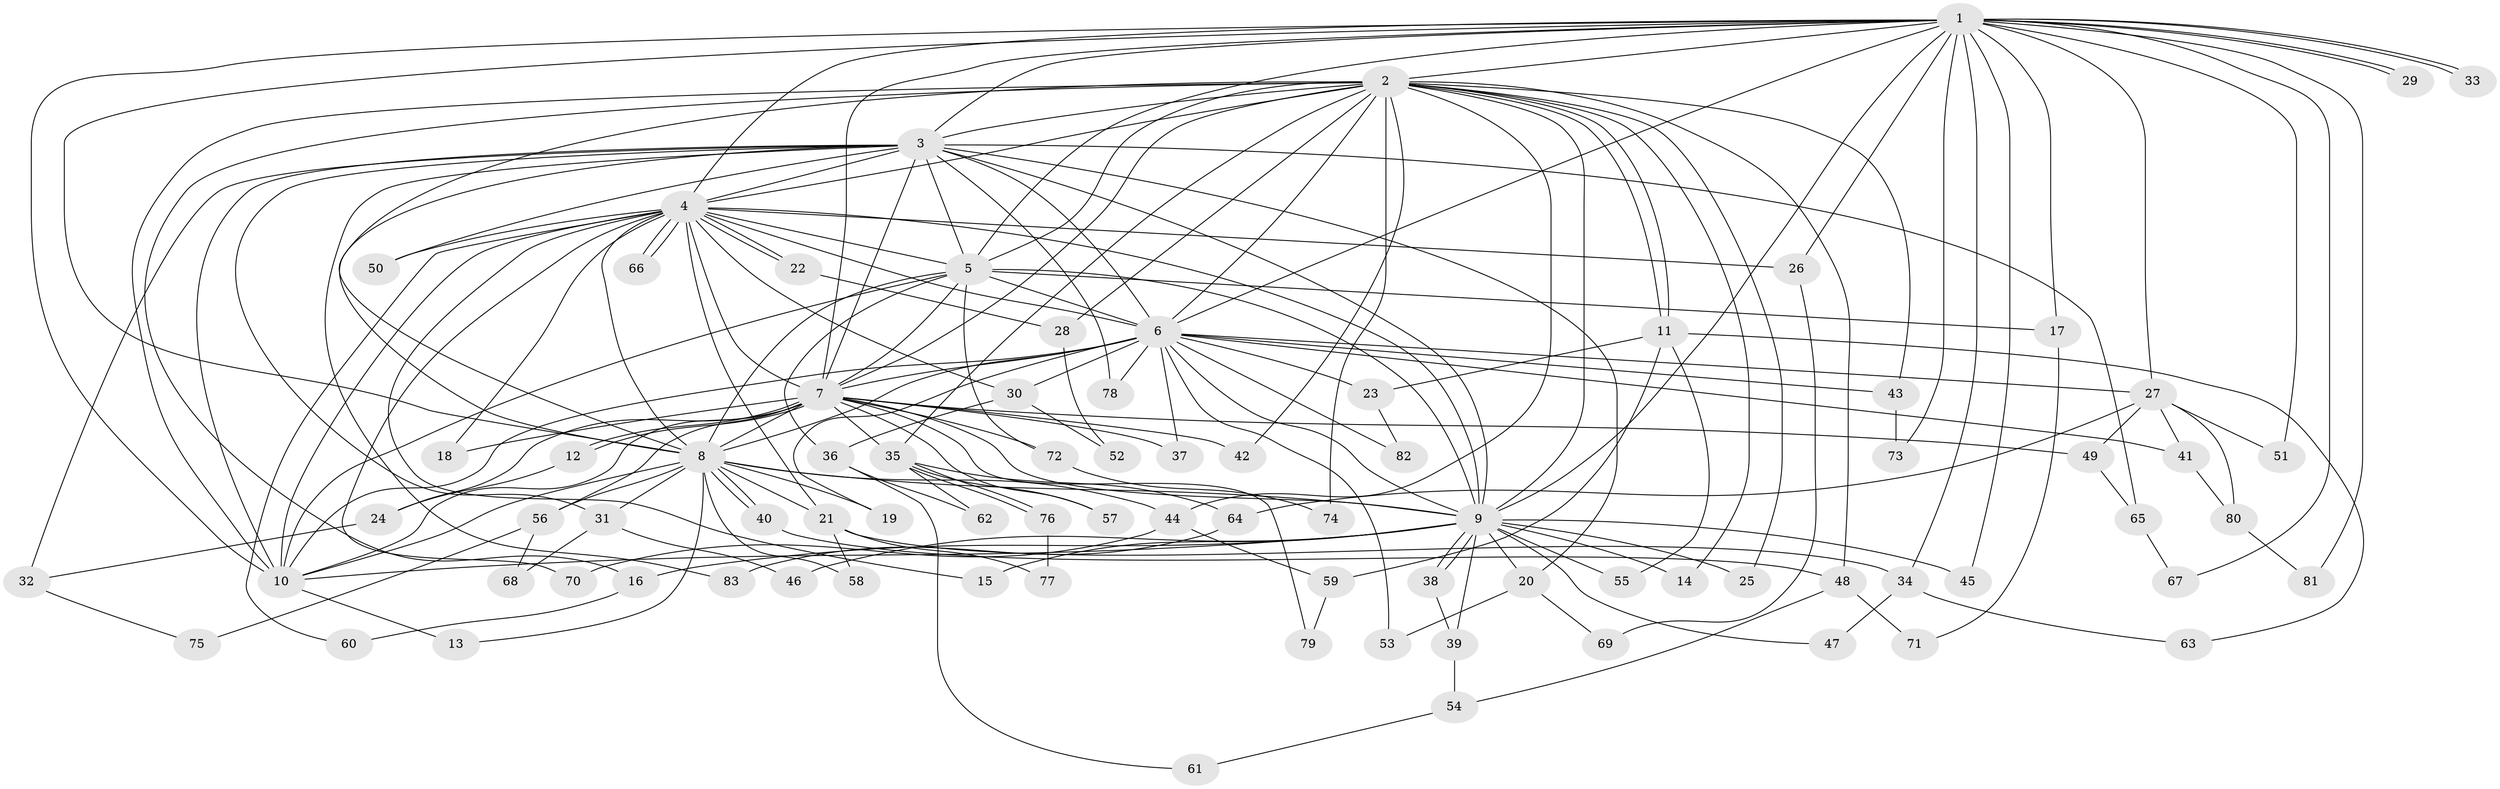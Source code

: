 // coarse degree distribution, {15: 0.02040816326530612, 18: 0.02040816326530612, 7: 0.02040816326530612, 2: 0.4897959183673469, 1: 0.14285714285714285, 3: 0.061224489795918366, 4: 0.14285714285714285, 5: 0.04081632653061224, 6: 0.02040816326530612, 19: 0.04081632653061224}
// Generated by graph-tools (version 1.1) at 2025/49/03/04/25 21:49:44]
// undirected, 83 vertices, 191 edges
graph export_dot {
graph [start="1"]
  node [color=gray90,style=filled];
  1;
  2;
  3;
  4;
  5;
  6;
  7;
  8;
  9;
  10;
  11;
  12;
  13;
  14;
  15;
  16;
  17;
  18;
  19;
  20;
  21;
  22;
  23;
  24;
  25;
  26;
  27;
  28;
  29;
  30;
  31;
  32;
  33;
  34;
  35;
  36;
  37;
  38;
  39;
  40;
  41;
  42;
  43;
  44;
  45;
  46;
  47;
  48;
  49;
  50;
  51;
  52;
  53;
  54;
  55;
  56;
  57;
  58;
  59;
  60;
  61;
  62;
  63;
  64;
  65;
  66;
  67;
  68;
  69;
  70;
  71;
  72;
  73;
  74;
  75;
  76;
  77;
  78;
  79;
  80;
  81;
  82;
  83;
  1 -- 2;
  1 -- 3;
  1 -- 4;
  1 -- 5;
  1 -- 6;
  1 -- 7;
  1 -- 8;
  1 -- 9;
  1 -- 10;
  1 -- 17;
  1 -- 26;
  1 -- 27;
  1 -- 29;
  1 -- 29;
  1 -- 33;
  1 -- 33;
  1 -- 34;
  1 -- 45;
  1 -- 51;
  1 -- 67;
  1 -- 73;
  1 -- 81;
  2 -- 3;
  2 -- 4;
  2 -- 5;
  2 -- 6;
  2 -- 7;
  2 -- 8;
  2 -- 9;
  2 -- 10;
  2 -- 11;
  2 -- 11;
  2 -- 14;
  2 -- 16;
  2 -- 25;
  2 -- 28;
  2 -- 35;
  2 -- 42;
  2 -- 43;
  2 -- 44;
  2 -- 48;
  2 -- 74;
  3 -- 4;
  3 -- 5;
  3 -- 6;
  3 -- 7;
  3 -- 8;
  3 -- 9;
  3 -- 10;
  3 -- 20;
  3 -- 31;
  3 -- 32;
  3 -- 50;
  3 -- 65;
  3 -- 78;
  3 -- 83;
  4 -- 5;
  4 -- 6;
  4 -- 7;
  4 -- 8;
  4 -- 9;
  4 -- 10;
  4 -- 15;
  4 -- 18;
  4 -- 21;
  4 -- 22;
  4 -- 22;
  4 -- 26;
  4 -- 30;
  4 -- 50;
  4 -- 60;
  4 -- 66;
  4 -- 66;
  4 -- 70;
  5 -- 6;
  5 -- 7;
  5 -- 8;
  5 -- 9;
  5 -- 10;
  5 -- 17;
  5 -- 36;
  5 -- 72;
  6 -- 7;
  6 -- 8;
  6 -- 9;
  6 -- 10;
  6 -- 19;
  6 -- 23;
  6 -- 27;
  6 -- 30;
  6 -- 37;
  6 -- 41;
  6 -- 43;
  6 -- 53;
  6 -- 78;
  6 -- 82;
  7 -- 8;
  7 -- 9;
  7 -- 10;
  7 -- 12;
  7 -- 12;
  7 -- 18;
  7 -- 24;
  7 -- 35;
  7 -- 37;
  7 -- 42;
  7 -- 49;
  7 -- 56;
  7 -- 57;
  7 -- 72;
  7 -- 79;
  8 -- 9;
  8 -- 10;
  8 -- 13;
  8 -- 19;
  8 -- 21;
  8 -- 31;
  8 -- 40;
  8 -- 40;
  8 -- 44;
  8 -- 56;
  8 -- 58;
  9 -- 10;
  9 -- 14;
  9 -- 15;
  9 -- 16;
  9 -- 20;
  9 -- 25;
  9 -- 38;
  9 -- 38;
  9 -- 39;
  9 -- 45;
  9 -- 46;
  9 -- 47;
  9 -- 55;
  10 -- 13;
  11 -- 23;
  11 -- 55;
  11 -- 59;
  11 -- 63;
  12 -- 24;
  16 -- 60;
  17 -- 71;
  20 -- 53;
  20 -- 69;
  21 -- 34;
  21 -- 58;
  21 -- 77;
  22 -- 28;
  23 -- 82;
  24 -- 32;
  26 -- 69;
  27 -- 41;
  27 -- 49;
  27 -- 51;
  27 -- 64;
  27 -- 80;
  28 -- 52;
  30 -- 36;
  30 -- 52;
  31 -- 46;
  31 -- 68;
  32 -- 75;
  34 -- 47;
  34 -- 63;
  35 -- 57;
  35 -- 62;
  35 -- 64;
  35 -- 76;
  35 -- 76;
  36 -- 61;
  36 -- 62;
  38 -- 39;
  39 -- 54;
  40 -- 48;
  41 -- 80;
  43 -- 73;
  44 -- 59;
  44 -- 70;
  48 -- 54;
  48 -- 71;
  49 -- 65;
  54 -- 61;
  56 -- 68;
  56 -- 75;
  59 -- 79;
  64 -- 83;
  65 -- 67;
  72 -- 74;
  76 -- 77;
  80 -- 81;
}
